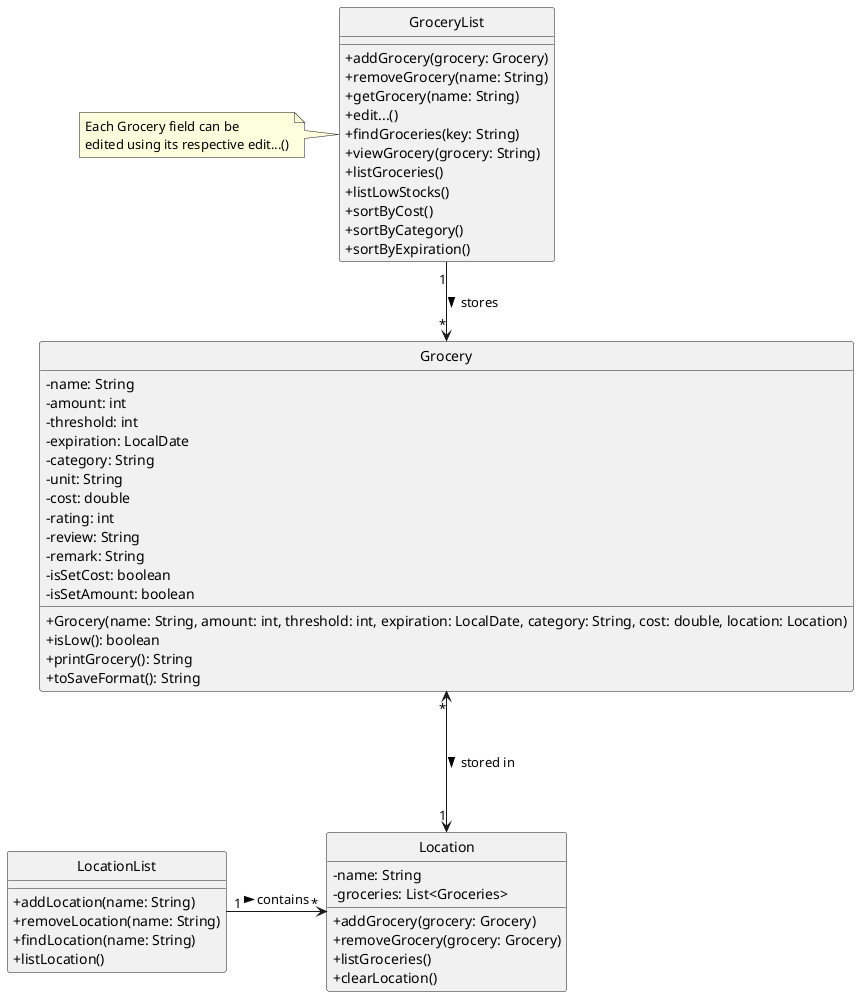@startuml
skinparam classAttributeIconSize 0
hide circle

class GroceryList {
    +addGrocery(grocery: Grocery)
    +removeGrocery(name: String)
    +getGrocery(name: String)
    +edit...()
    +findGroceries(key: String)
    +viewGrocery(grocery: String)
    +listGroceries()
    +listLowStocks()
    +sortByCost()
    +sortByCategory()
    +sortByExpiration()
}
note left: Each Grocery field can be\nedited using its respective edit...()

class Grocery {
    -name: String
    -amount: int
    -threshold: int
    -expiration: LocalDate
    -category: String
    -unit: String
    -cost: double
    -rating: int
    -review: String
    -remark: String
    -isSetCost: boolean
    -isSetAmount: boolean

    +Grocery(name: String, amount: int, threshold: int, expiration: LocalDate, category: String, cost: double, location: Location)
    +isLow(): boolean
    +printGrocery(): String
    +toSaveFormat(): String
}

class Location {
    -name: String
    -groceries: List<Groceries>
    +addGrocery(grocery: Grocery)
    +removeGrocery(grocery: Grocery)
    +listGroceries()
    +clearLocation()
}

class LocationList {
    +addLocation(name: String)
    +removeLocation(name: String)
    +findLocation(name: String)
    +listLocation()
}

GroceryList "1" --> "*" Grocery : stores >
LocationList "1" -> "*" Location : contains >
Grocery "*" <---> "1" Location : stored in >

@enduml